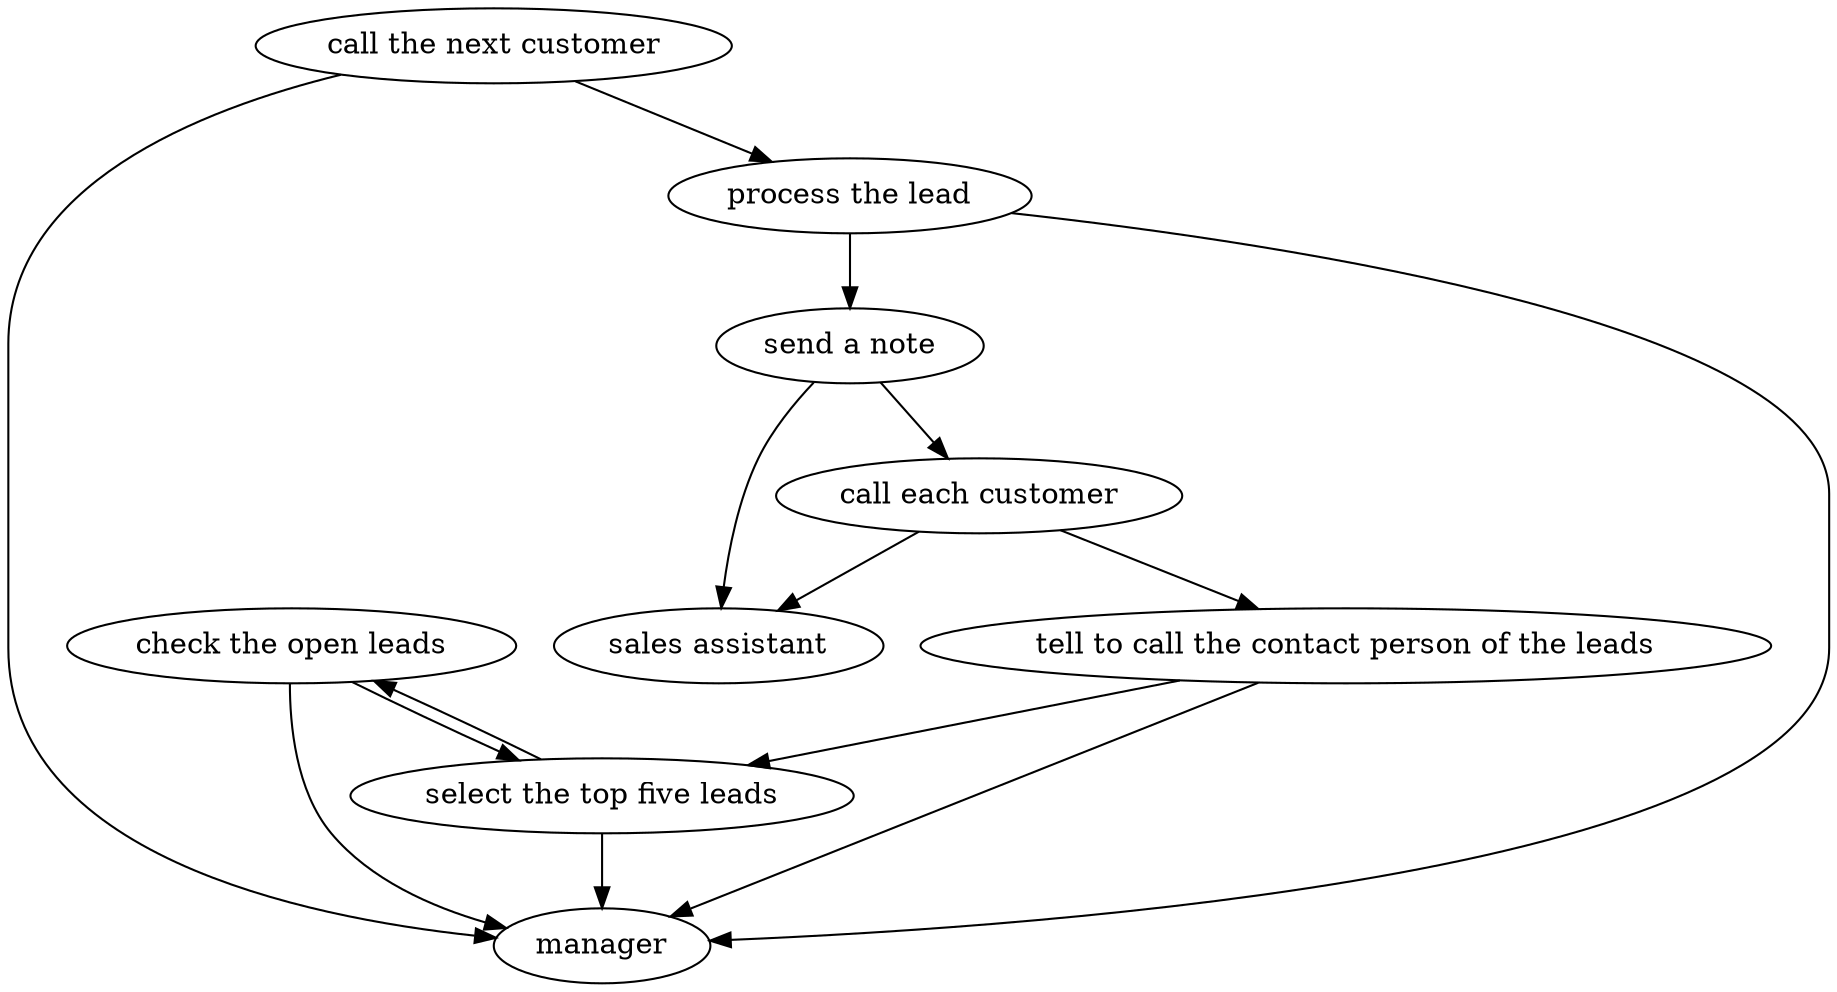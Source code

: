 strict digraph "doc-7.1" {
	graph [name="doc-7.1"];
	"check the open leads"	[attrs="{'type': 'Activity', 'label': 'check the open leads'}"];
	"select the top five leads"	[attrs="{'type': 'Activity', 'label': 'select the top five leads'}"];
	"check the open leads" -> "select the top five leads"	[attrs="{'type': 'flow', 'label': 'flow'}"];
	manager	[attrs="{'type': 'Actor', 'label': 'manager'}"];
	"check the open leads" -> manager	[attrs="{'type': 'actor performer', 'label': 'actor performer'}"];
	"select the top five leads" -> "check the open leads"	[attrs="{'type': 'flow', 'label': 'flow'}"];
	"select the top five leads" -> manager	[attrs="{'type': 'actor performer', 'label': 'actor performer'}"];
	"tell to call the contact person of the leads"	[attrs="{'type': 'Activity', 'label': 'tell to call the contact person of the leads'}"];
	"tell to call the contact person of the leads" -> "select the top five leads"	[attrs="{'type': 'flow', 'label': 'flow'}"];
	"tell to call the contact person of the leads" -> manager	[attrs="{'type': 'actor performer', 'label': 'actor performer'}"];
	"call each customer"	[attrs="{'type': 'Activity', 'label': 'call each customer'}"];
	"call each customer" -> "tell to call the contact person of the leads"	[attrs="{'type': 'flow', 'label': 'flow'}"];
	"sales assistant"	[attrs="{'type': 'Actor', 'label': 'sales assistant'}"];
	"call each customer" -> "sales assistant"	[attrs="{'type': 'actor performer', 'label': 'actor performer'}"];
	"send a note"	[attrs="{'type': 'Activity', 'label': 'send a note'}"];
	"send a note" -> "call each customer"	[attrs="{'type': 'flow', 'label': 'flow'}"];
	"send a note" -> "sales assistant"	[attrs="{'type': 'actor performer', 'label': 'actor performer'}"];
	"process the lead"	[attrs="{'type': 'Activity', 'label': 'process the lead'}"];
	"process the lead" -> "send a note"	[attrs="{'type': 'flow', 'label': 'flow'}"];
	"process the lead" -> manager	[attrs="{'type': 'actor performer', 'label': 'actor performer'}"];
	"call the next customer"	[attrs="{'type': 'Activity', 'label': 'call the next customer'}"];
	"call the next customer" -> "process the lead"	[attrs="{'type': 'flow', 'label': 'flow'}"];
	"call the next customer" -> manager	[attrs="{'type': 'actor performer', 'label': 'actor performer'}"];
}
